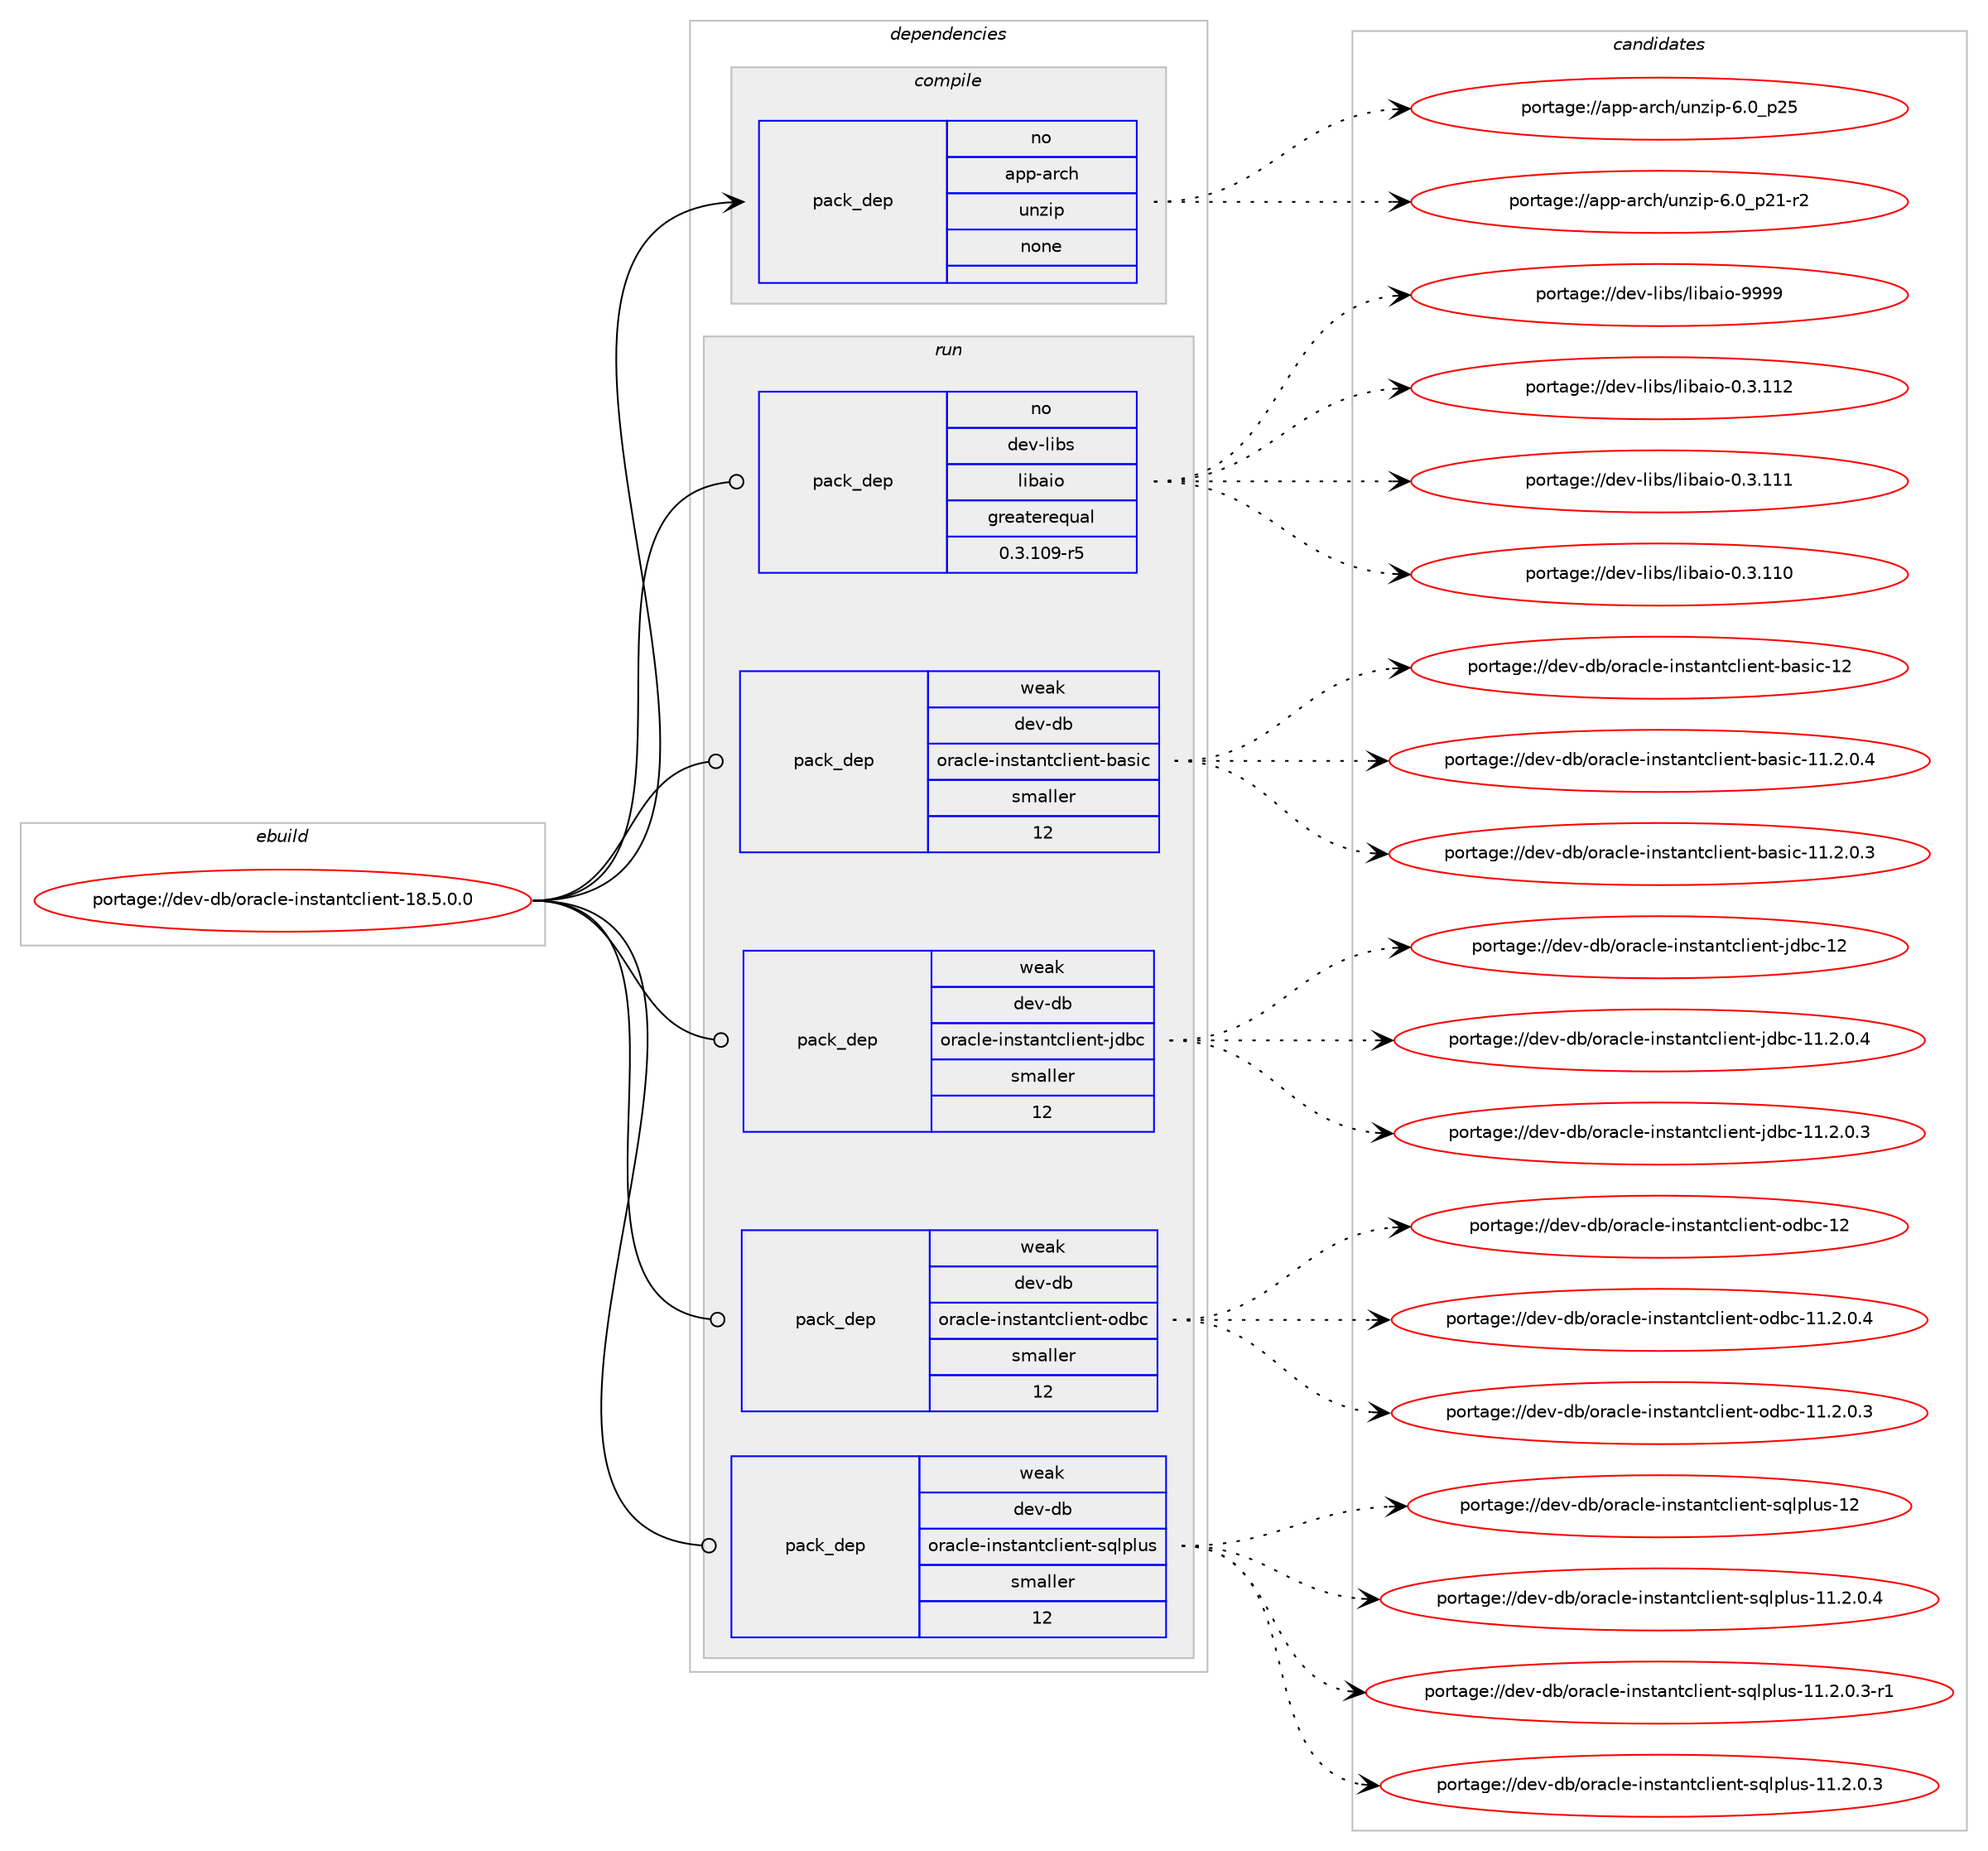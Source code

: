 digraph prolog {

# *************
# Graph options
# *************

newrank=true;
concentrate=true;
compound=true;
graph [rankdir=LR,fontname=Helvetica,fontsize=10,ranksep=1.5];#, ranksep=2.5, nodesep=0.2];
edge  [arrowhead=vee];
node  [fontname=Helvetica,fontsize=10];

# **********
# The ebuild
# **********

subgraph cluster_leftcol {
color=gray;
rank=same;
label=<<i>ebuild</i>>;
id [label="portage://dev-db/oracle-instantclient-18.5.0.0", color=red, width=4, href="../dev-db/oracle-instantclient-18.5.0.0.svg"];
}

# ****************
# The dependencies
# ****************

subgraph cluster_midcol {
color=gray;
label=<<i>dependencies</i>>;
subgraph cluster_compile {
fillcolor="#eeeeee";
style=filled;
label=<<i>compile</i>>;
subgraph pack436439 {
dependency581390 [label=<<TABLE BORDER="0" CELLBORDER="1" CELLSPACING="0" CELLPADDING="4" WIDTH="220"><TR><TD ROWSPAN="6" CELLPADDING="30">pack_dep</TD></TR><TR><TD WIDTH="110">no</TD></TR><TR><TD>app-arch</TD></TR><TR><TD>unzip</TD></TR><TR><TD>none</TD></TR><TR><TD></TD></TR></TABLE>>, shape=none, color=blue];
}
id:e -> dependency581390:w [weight=20,style="solid",arrowhead="vee"];
}
subgraph cluster_compileandrun {
fillcolor="#eeeeee";
style=filled;
label=<<i>compile and run</i>>;
}
subgraph cluster_run {
fillcolor="#eeeeee";
style=filled;
label=<<i>run</i>>;
subgraph pack436440 {
dependency581391 [label=<<TABLE BORDER="0" CELLBORDER="1" CELLSPACING="0" CELLPADDING="4" WIDTH="220"><TR><TD ROWSPAN="6" CELLPADDING="30">pack_dep</TD></TR><TR><TD WIDTH="110">no</TD></TR><TR><TD>dev-libs</TD></TR><TR><TD>libaio</TD></TR><TR><TD>greaterequal</TD></TR><TR><TD>0.3.109-r5</TD></TR></TABLE>>, shape=none, color=blue];
}
id:e -> dependency581391:w [weight=20,style="solid",arrowhead="odot"];
subgraph pack436441 {
dependency581392 [label=<<TABLE BORDER="0" CELLBORDER="1" CELLSPACING="0" CELLPADDING="4" WIDTH="220"><TR><TD ROWSPAN="6" CELLPADDING="30">pack_dep</TD></TR><TR><TD WIDTH="110">weak</TD></TR><TR><TD>dev-db</TD></TR><TR><TD>oracle-instantclient-basic</TD></TR><TR><TD>smaller</TD></TR><TR><TD>12</TD></TR></TABLE>>, shape=none, color=blue];
}
id:e -> dependency581392:w [weight=20,style="solid",arrowhead="odot"];
subgraph pack436442 {
dependency581393 [label=<<TABLE BORDER="0" CELLBORDER="1" CELLSPACING="0" CELLPADDING="4" WIDTH="220"><TR><TD ROWSPAN="6" CELLPADDING="30">pack_dep</TD></TR><TR><TD WIDTH="110">weak</TD></TR><TR><TD>dev-db</TD></TR><TR><TD>oracle-instantclient-jdbc</TD></TR><TR><TD>smaller</TD></TR><TR><TD>12</TD></TR></TABLE>>, shape=none, color=blue];
}
id:e -> dependency581393:w [weight=20,style="solid",arrowhead="odot"];
subgraph pack436443 {
dependency581394 [label=<<TABLE BORDER="0" CELLBORDER="1" CELLSPACING="0" CELLPADDING="4" WIDTH="220"><TR><TD ROWSPAN="6" CELLPADDING="30">pack_dep</TD></TR><TR><TD WIDTH="110">weak</TD></TR><TR><TD>dev-db</TD></TR><TR><TD>oracle-instantclient-odbc</TD></TR><TR><TD>smaller</TD></TR><TR><TD>12</TD></TR></TABLE>>, shape=none, color=blue];
}
id:e -> dependency581394:w [weight=20,style="solid",arrowhead="odot"];
subgraph pack436444 {
dependency581395 [label=<<TABLE BORDER="0" CELLBORDER="1" CELLSPACING="0" CELLPADDING="4" WIDTH="220"><TR><TD ROWSPAN="6" CELLPADDING="30">pack_dep</TD></TR><TR><TD WIDTH="110">weak</TD></TR><TR><TD>dev-db</TD></TR><TR><TD>oracle-instantclient-sqlplus</TD></TR><TR><TD>smaller</TD></TR><TR><TD>12</TD></TR></TABLE>>, shape=none, color=blue];
}
id:e -> dependency581395:w [weight=20,style="solid",arrowhead="odot"];
}
}

# **************
# The candidates
# **************

subgraph cluster_choices {
rank=same;
color=gray;
label=<<i>candidates</i>>;

subgraph choice436439 {
color=black;
nodesep=1;
choice971121124597114991044711711012210511245544648951125053 [label="portage://app-arch/unzip-6.0_p25", color=red, width=4,href="../app-arch/unzip-6.0_p25.svg"];
choice9711211245971149910447117110122105112455446489511250494511450 [label="portage://app-arch/unzip-6.0_p21-r2", color=red, width=4,href="../app-arch/unzip-6.0_p21-r2.svg"];
dependency581390:e -> choice971121124597114991044711711012210511245544648951125053:w [style=dotted,weight="100"];
dependency581390:e -> choice9711211245971149910447117110122105112455446489511250494511450:w [style=dotted,weight="100"];
}
subgraph choice436440 {
color=black;
nodesep=1;
choice10010111845108105981154710810598971051114557575757 [label="portage://dev-libs/libaio-9999", color=red, width=4,href="../dev-libs/libaio-9999.svg"];
choice10010111845108105981154710810598971051114548465146494950 [label="portage://dev-libs/libaio-0.3.112", color=red, width=4,href="../dev-libs/libaio-0.3.112.svg"];
choice10010111845108105981154710810598971051114548465146494949 [label="portage://dev-libs/libaio-0.3.111", color=red, width=4,href="../dev-libs/libaio-0.3.111.svg"];
choice10010111845108105981154710810598971051114548465146494948 [label="portage://dev-libs/libaio-0.3.110", color=red, width=4,href="../dev-libs/libaio-0.3.110.svg"];
dependency581391:e -> choice10010111845108105981154710810598971051114557575757:w [style=dotted,weight="100"];
dependency581391:e -> choice10010111845108105981154710810598971051114548465146494950:w [style=dotted,weight="100"];
dependency581391:e -> choice10010111845108105981154710810598971051114548465146494949:w [style=dotted,weight="100"];
dependency581391:e -> choice10010111845108105981154710810598971051114548465146494948:w [style=dotted,weight="100"];
}
subgraph choice436441 {
color=black;
nodesep=1;
choice100101118451009847111114979910810145105110115116971101169910810510111011645989711510599454950 [label="portage://dev-db/oracle-instantclient-basic-12", color=red, width=4,href="../dev-db/oracle-instantclient-basic-12.svg"];
choice100101118451009847111114979910810145105110115116971101169910810510111011645989711510599454949465046484652 [label="portage://dev-db/oracle-instantclient-basic-11.2.0.4", color=red, width=4,href="../dev-db/oracle-instantclient-basic-11.2.0.4.svg"];
choice100101118451009847111114979910810145105110115116971101169910810510111011645989711510599454949465046484651 [label="portage://dev-db/oracle-instantclient-basic-11.2.0.3", color=red, width=4,href="../dev-db/oracle-instantclient-basic-11.2.0.3.svg"];
dependency581392:e -> choice100101118451009847111114979910810145105110115116971101169910810510111011645989711510599454950:w [style=dotted,weight="100"];
dependency581392:e -> choice100101118451009847111114979910810145105110115116971101169910810510111011645989711510599454949465046484652:w [style=dotted,weight="100"];
dependency581392:e -> choice100101118451009847111114979910810145105110115116971101169910810510111011645989711510599454949465046484651:w [style=dotted,weight="100"];
}
subgraph choice436442 {
color=black;
nodesep=1;
choice1001011184510098471111149799108101451051101151169711011699108105101110116451061009899454950 [label="portage://dev-db/oracle-instantclient-jdbc-12", color=red, width=4,href="../dev-db/oracle-instantclient-jdbc-12.svg"];
choice1001011184510098471111149799108101451051101151169711011699108105101110116451061009899454949465046484652 [label="portage://dev-db/oracle-instantclient-jdbc-11.2.0.4", color=red, width=4,href="../dev-db/oracle-instantclient-jdbc-11.2.0.4.svg"];
choice1001011184510098471111149799108101451051101151169711011699108105101110116451061009899454949465046484651 [label="portage://dev-db/oracle-instantclient-jdbc-11.2.0.3", color=red, width=4,href="../dev-db/oracle-instantclient-jdbc-11.2.0.3.svg"];
dependency581393:e -> choice1001011184510098471111149799108101451051101151169711011699108105101110116451061009899454950:w [style=dotted,weight="100"];
dependency581393:e -> choice1001011184510098471111149799108101451051101151169711011699108105101110116451061009899454949465046484652:w [style=dotted,weight="100"];
dependency581393:e -> choice1001011184510098471111149799108101451051101151169711011699108105101110116451061009899454949465046484651:w [style=dotted,weight="100"];
}
subgraph choice436443 {
color=black;
nodesep=1;
choice1001011184510098471111149799108101451051101151169711011699108105101110116451111009899454950 [label="portage://dev-db/oracle-instantclient-odbc-12", color=red, width=4,href="../dev-db/oracle-instantclient-odbc-12.svg"];
choice1001011184510098471111149799108101451051101151169711011699108105101110116451111009899454949465046484652 [label="portage://dev-db/oracle-instantclient-odbc-11.2.0.4", color=red, width=4,href="../dev-db/oracle-instantclient-odbc-11.2.0.4.svg"];
choice1001011184510098471111149799108101451051101151169711011699108105101110116451111009899454949465046484651 [label="portage://dev-db/oracle-instantclient-odbc-11.2.0.3", color=red, width=4,href="../dev-db/oracle-instantclient-odbc-11.2.0.3.svg"];
dependency581394:e -> choice1001011184510098471111149799108101451051101151169711011699108105101110116451111009899454950:w [style=dotted,weight="100"];
dependency581394:e -> choice1001011184510098471111149799108101451051101151169711011699108105101110116451111009899454949465046484652:w [style=dotted,weight="100"];
dependency581394:e -> choice1001011184510098471111149799108101451051101151169711011699108105101110116451111009899454949465046484651:w [style=dotted,weight="100"];
}
subgraph choice436444 {
color=black;
nodesep=1;
choice100101118451009847111114979910810145105110115116971101169910810510111011645115113108112108117115454950 [label="portage://dev-db/oracle-instantclient-sqlplus-12", color=red, width=4,href="../dev-db/oracle-instantclient-sqlplus-12.svg"];
choice100101118451009847111114979910810145105110115116971101169910810510111011645115113108112108117115454949465046484652 [label="portage://dev-db/oracle-instantclient-sqlplus-11.2.0.4", color=red, width=4,href="../dev-db/oracle-instantclient-sqlplus-11.2.0.4.svg"];
choice1001011184510098471111149799108101451051101151169711011699108105101110116451151131081121081171154549494650464846514511449 [label="portage://dev-db/oracle-instantclient-sqlplus-11.2.0.3-r1", color=red, width=4,href="../dev-db/oracle-instantclient-sqlplus-11.2.0.3-r1.svg"];
choice100101118451009847111114979910810145105110115116971101169910810510111011645115113108112108117115454949465046484651 [label="portage://dev-db/oracle-instantclient-sqlplus-11.2.0.3", color=red, width=4,href="../dev-db/oracle-instantclient-sqlplus-11.2.0.3.svg"];
dependency581395:e -> choice100101118451009847111114979910810145105110115116971101169910810510111011645115113108112108117115454950:w [style=dotted,weight="100"];
dependency581395:e -> choice100101118451009847111114979910810145105110115116971101169910810510111011645115113108112108117115454949465046484652:w [style=dotted,weight="100"];
dependency581395:e -> choice1001011184510098471111149799108101451051101151169711011699108105101110116451151131081121081171154549494650464846514511449:w [style=dotted,weight="100"];
dependency581395:e -> choice100101118451009847111114979910810145105110115116971101169910810510111011645115113108112108117115454949465046484651:w [style=dotted,weight="100"];
}
}

}
